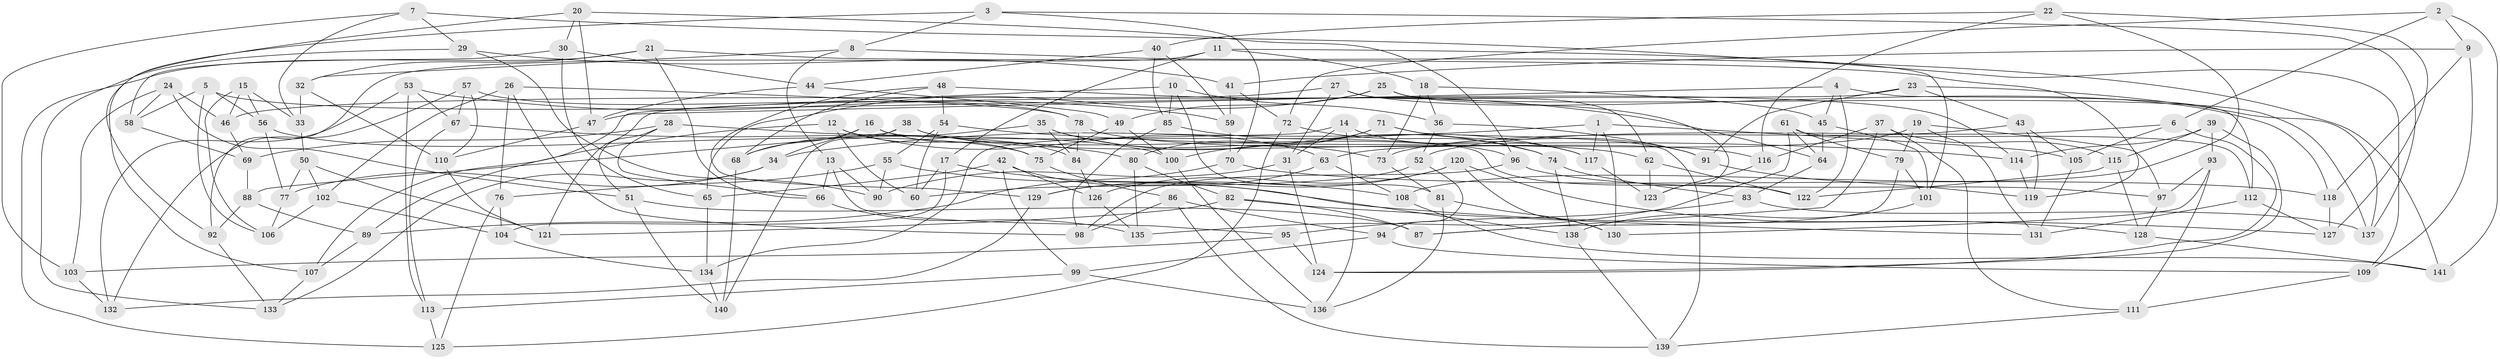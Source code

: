 // coarse degree distribution, {4: 0.14285714285714285, 12: 0.07142857142857142, 7: 0.11904761904761904, 5: 0.09523809523809523, 11: 0.09523809523809523, 18: 0.023809523809523808, 10: 0.047619047619047616, 6: 0.14285714285714285, 8: 0.19047619047619047, 9: 0.023809523809523808, 13: 0.023809523809523808, 3: 0.023809523809523808}
// Generated by graph-tools (version 1.1) at 2025/20/03/04/25 18:20:59]
// undirected, 141 vertices, 282 edges
graph export_dot {
graph [start="1"]
  node [color=gray90,style=filled];
  1;
  2;
  3;
  4;
  5;
  6;
  7;
  8;
  9;
  10;
  11;
  12;
  13;
  14;
  15;
  16;
  17;
  18;
  19;
  20;
  21;
  22;
  23;
  24;
  25;
  26;
  27;
  28;
  29;
  30;
  31;
  32;
  33;
  34;
  35;
  36;
  37;
  38;
  39;
  40;
  41;
  42;
  43;
  44;
  45;
  46;
  47;
  48;
  49;
  50;
  51;
  52;
  53;
  54;
  55;
  56;
  57;
  58;
  59;
  60;
  61;
  62;
  63;
  64;
  65;
  66;
  67;
  68;
  69;
  70;
  71;
  72;
  73;
  74;
  75;
  76;
  77;
  78;
  79;
  80;
  81;
  82;
  83;
  84;
  85;
  86;
  87;
  88;
  89;
  90;
  91;
  92;
  93;
  94;
  95;
  96;
  97;
  98;
  99;
  100;
  101;
  102;
  103;
  104;
  105;
  106;
  107;
  108;
  109;
  110;
  111;
  112;
  113;
  114;
  115;
  116;
  117;
  118;
  119;
  120;
  121;
  122;
  123;
  124;
  125;
  126;
  127;
  128;
  129;
  130;
  131;
  132;
  133;
  134;
  135;
  136;
  137;
  138;
  139;
  140;
  141;
  1 -- 105;
  1 -- 34;
  1 -- 130;
  1 -- 117;
  2 -- 72;
  2 -- 141;
  2 -- 9;
  2 -- 6;
  3 -- 8;
  3 -- 137;
  3 -- 107;
  3 -- 70;
  4 -- 47;
  4 -- 112;
  4 -- 122;
  4 -- 45;
  5 -- 58;
  5 -- 106;
  5 -- 114;
  5 -- 56;
  6 -- 52;
  6 -- 105;
  6 -- 124;
  7 -- 29;
  7 -- 33;
  7 -- 103;
  7 -- 109;
  8 -- 32;
  8 -- 141;
  8 -- 13;
  9 -- 109;
  9 -- 41;
  9 -- 118;
  10 -- 85;
  10 -- 81;
  10 -- 36;
  10 -- 107;
  11 -- 101;
  11 -- 17;
  11 -- 18;
  11 -- 92;
  12 -- 89;
  12 -- 75;
  12 -- 63;
  12 -- 60;
  13 -- 66;
  13 -- 90;
  13 -- 95;
  14 -- 31;
  14 -- 134;
  14 -- 117;
  14 -- 136;
  15 -- 46;
  15 -- 56;
  15 -- 33;
  15 -- 106;
  16 -- 34;
  16 -- 122;
  16 -- 84;
  16 -- 68;
  17 -- 60;
  17 -- 108;
  17 -- 104;
  18 -- 36;
  18 -- 45;
  18 -- 73;
  19 -- 63;
  19 -- 97;
  19 -- 79;
  19 -- 131;
  20 -- 47;
  20 -- 30;
  20 -- 96;
  20 -- 92;
  21 -- 125;
  21 -- 119;
  21 -- 32;
  21 -- 66;
  22 -- 127;
  22 -- 108;
  22 -- 116;
  22 -- 40;
  23 -- 43;
  23 -- 91;
  23 -- 121;
  23 -- 137;
  24 -- 51;
  24 -- 58;
  24 -- 46;
  24 -- 103;
  25 -- 137;
  25 -- 49;
  25 -- 123;
  25 -- 65;
  26 -- 76;
  26 -- 102;
  26 -- 98;
  26 -- 78;
  27 -- 31;
  27 -- 62;
  27 -- 118;
  27 -- 46;
  28 -- 66;
  28 -- 100;
  28 -- 51;
  28 -- 69;
  29 -- 133;
  29 -- 90;
  29 -- 41;
  30 -- 44;
  30 -- 65;
  30 -- 58;
  31 -- 124;
  31 -- 90;
  32 -- 33;
  32 -- 110;
  33 -- 50;
  34 -- 77;
  34 -- 133;
  35 -- 73;
  35 -- 68;
  35 -- 74;
  35 -- 84;
  36 -- 52;
  36 -- 91;
  37 -- 116;
  37 -- 87;
  37 -- 111;
  37 -- 115;
  38 -- 62;
  38 -- 88;
  38 -- 96;
  38 -- 140;
  39 -- 93;
  39 -- 124;
  39 -- 115;
  39 -- 114;
  40 -- 85;
  40 -- 59;
  40 -- 44;
  41 -- 72;
  41 -- 59;
  42 -- 138;
  42 -- 99;
  42 -- 65;
  42 -- 126;
  43 -- 73;
  43 -- 119;
  43 -- 105;
  44 -- 49;
  44 -- 47;
  45 -- 64;
  45 -- 101;
  46 -- 69;
  47 -- 110;
  48 -- 64;
  48 -- 129;
  48 -- 54;
  48 -- 68;
  49 -- 75;
  49 -- 100;
  50 -- 102;
  50 -- 121;
  50 -- 77;
  51 -- 140;
  51 -- 87;
  52 -- 60;
  52 -- 94;
  53 -- 113;
  53 -- 59;
  53 -- 132;
  53 -- 67;
  54 -- 60;
  54 -- 114;
  54 -- 55;
  55 -- 90;
  55 -- 127;
  55 -- 76;
  56 -- 77;
  56 -- 75;
  57 -- 110;
  57 -- 67;
  57 -- 78;
  57 -- 132;
  58 -- 69;
  59 -- 70;
  61 -- 135;
  61 -- 79;
  61 -- 64;
  61 -- 112;
  62 -- 123;
  62 -- 122;
  63 -- 129;
  63 -- 108;
  64 -- 83;
  65 -- 134;
  66 -- 135;
  67 -- 80;
  67 -- 113;
  68 -- 140;
  69 -- 88;
  70 -- 118;
  70 -- 89;
  71 -- 100;
  71 -- 91;
  71 -- 139;
  71 -- 80;
  72 -- 125;
  72 -- 74;
  73 -- 81;
  74 -- 83;
  74 -- 138;
  75 -- 86;
  76 -- 125;
  76 -- 104;
  77 -- 106;
  78 -- 84;
  78 -- 116;
  79 -- 87;
  79 -- 101;
  80 -- 82;
  80 -- 135;
  81 -- 130;
  81 -- 136;
  82 -- 131;
  82 -- 121;
  82 -- 87;
  83 -- 137;
  83 -- 95;
  84 -- 126;
  85 -- 98;
  85 -- 117;
  86 -- 139;
  86 -- 94;
  86 -- 98;
  88 -- 89;
  88 -- 92;
  89 -- 107;
  91 -- 119;
  92 -- 133;
  93 -- 130;
  93 -- 111;
  93 -- 97;
  94 -- 109;
  94 -- 99;
  95 -- 124;
  95 -- 103;
  96 -- 98;
  96 -- 97;
  97 -- 128;
  99 -- 136;
  99 -- 113;
  100 -- 136;
  101 -- 138;
  102 -- 104;
  102 -- 106;
  103 -- 132;
  104 -- 134;
  105 -- 131;
  107 -- 133;
  108 -- 141;
  109 -- 111;
  110 -- 121;
  111 -- 139;
  112 -- 127;
  112 -- 131;
  113 -- 125;
  114 -- 119;
  115 -- 122;
  115 -- 128;
  116 -- 123;
  117 -- 123;
  118 -- 127;
  120 -- 130;
  120 -- 126;
  120 -- 129;
  120 -- 128;
  126 -- 135;
  128 -- 141;
  129 -- 132;
  134 -- 140;
  138 -- 139;
}
